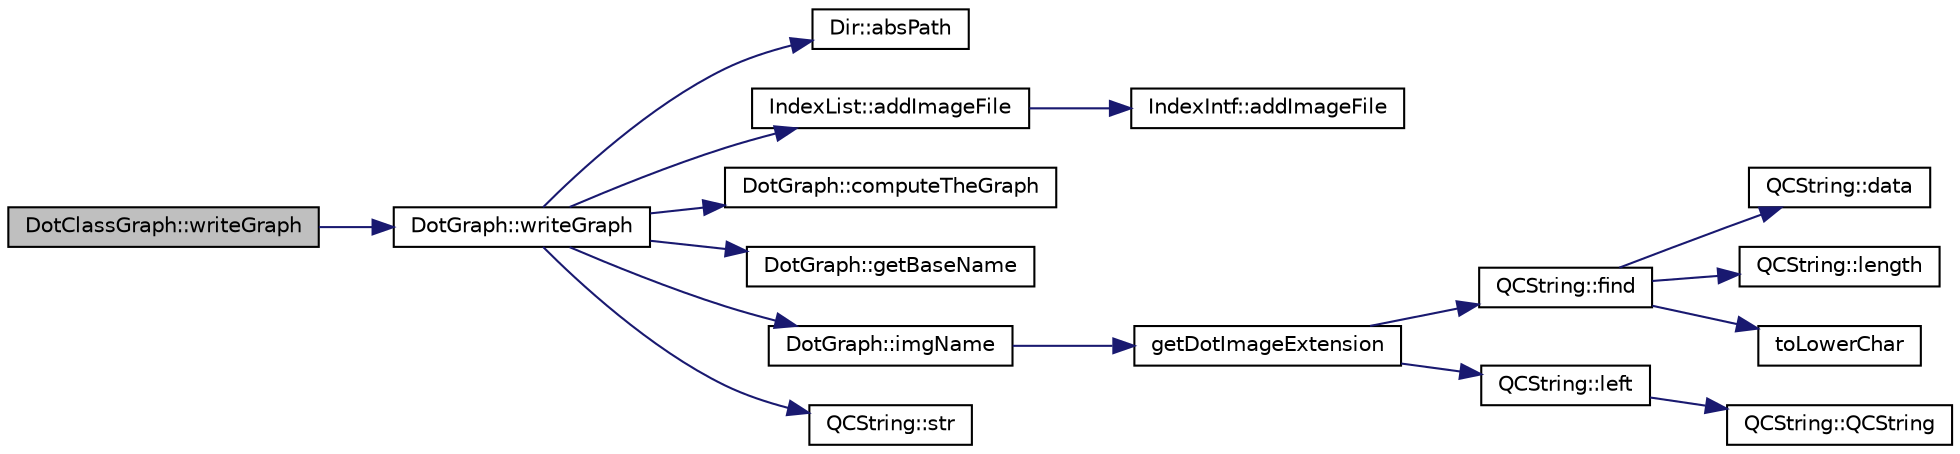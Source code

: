 digraph "DotClassGraph::writeGraph"
{
 // LATEX_PDF_SIZE
  edge [fontname="Helvetica",fontsize="10",labelfontname="Helvetica",labelfontsize="10"];
  node [fontname="Helvetica",fontsize="10",shape=record];
  rankdir="LR";
  Node1 [label="DotClassGraph::writeGraph",height=0.2,width=0.4,color="black", fillcolor="grey75", style="filled", fontcolor="black",tooltip=" "];
  Node1 -> Node2 [color="midnightblue",fontsize="10",style="solid"];
  Node2 [label="DotGraph::writeGraph",height=0.2,width=0.4,color="black", fillcolor="white", style="filled",URL="$classDotGraph.html#ae6cbbb6ad88d59dec93692d8c6f70a07",tooltip=" "];
  Node2 -> Node3 [color="midnightblue",fontsize="10",style="solid"];
  Node3 [label="Dir::absPath",height=0.2,width=0.4,color="black", fillcolor="white", style="filled",URL="$classDir.html#a226b0db1117e46393bbb241e545f8609",tooltip=" "];
  Node2 -> Node4 [color="midnightblue",fontsize="10",style="solid"];
  Node4 [label="IndexList::addImageFile",height=0.2,width=0.4,color="black", fillcolor="white", style="filled",URL="$classIndexList.html#aac3c1b70be363f488269cd9054cc7621",tooltip=" "];
  Node4 -> Node5 [color="midnightblue",fontsize="10",style="solid"];
  Node5 [label="IndexIntf::addImageFile",height=0.2,width=0.4,color="black", fillcolor="white", style="filled",URL="$classIndexIntf.html#a6707d3e6f353a77c087d13a6d707dc43",tooltip=" "];
  Node2 -> Node6 [color="midnightblue",fontsize="10",style="solid"];
  Node6 [label="DotGraph::computeTheGraph",height=0.2,width=0.4,color="black", fillcolor="white", style="filled",URL="$classDotGraph.html#ae79ec58a242b807d29c0c71a87e5dfad",tooltip=" "];
  Node2 -> Node7 [color="midnightblue",fontsize="10",style="solid"];
  Node7 [label="DotGraph::getBaseName",height=0.2,width=0.4,color="black", fillcolor="white", style="filled",URL="$classDotGraph.html#a2f7be5cad20f58313d31aeff025d051f",tooltip=" "];
  Node2 -> Node8 [color="midnightblue",fontsize="10",style="solid"];
  Node8 [label="DotGraph::imgName",height=0.2,width=0.4,color="black", fillcolor="white", style="filled",URL="$classDotGraph.html#a1726c8a5cfe365905c7079ae7913c11f",tooltip=" "];
  Node8 -> Node9 [color="midnightblue",fontsize="10",style="solid"];
  Node9 [label="getDotImageExtension",height=0.2,width=0.4,color="black", fillcolor="white", style="filled",URL="$util_8cpp.html#ab1cc08326518f249ccae693a16f6a10d",tooltip=" "];
  Node9 -> Node10 [color="midnightblue",fontsize="10",style="solid"];
  Node10 [label="QCString::find",height=0.2,width=0.4,color="black", fillcolor="white", style="filled",URL="$classQCString.html#a0182ece6b76dad6475dafb53e2faaf10",tooltip=" "];
  Node10 -> Node11 [color="midnightblue",fontsize="10",style="solid"];
  Node11 [label="QCString::data",height=0.2,width=0.4,color="black", fillcolor="white", style="filled",URL="$classQCString.html#ac3aa3ac1a1c36d3305eba22a2eb0d098",tooltip=" "];
  Node10 -> Node12 [color="midnightblue",fontsize="10",style="solid"];
  Node12 [label="QCString::length",height=0.2,width=0.4,color="black", fillcolor="white", style="filled",URL="$classQCString.html#ac52596733e9110b778019946d73fb268",tooltip=" "];
  Node10 -> Node13 [color="midnightblue",fontsize="10",style="solid"];
  Node13 [label="toLowerChar",height=0.2,width=0.4,color="black", fillcolor="white", style="filled",URL="$qcstring_8cpp.html#a4e545641f98651d4fb8299b407721f9b",tooltip=" "];
  Node9 -> Node14 [color="midnightblue",fontsize="10",style="solid"];
  Node14 [label="QCString::left",height=0.2,width=0.4,color="black", fillcolor="white", style="filled",URL="$classQCString.html#aecf8b66312c4e97333219cc344c11a4f",tooltip=" "];
  Node14 -> Node15 [color="midnightblue",fontsize="10",style="solid"];
  Node15 [label="QCString::QCString",height=0.2,width=0.4,color="black", fillcolor="white", style="filled",URL="$classQCString.html#ad691e1087cc03e14e00d1147ae0ecab7",tooltip=" "];
  Node2 -> Node16 [color="midnightblue",fontsize="10",style="solid"];
  Node16 [label="QCString::str",height=0.2,width=0.4,color="black", fillcolor="white", style="filled",URL="$classQCString.html#a9824b07232eea418ab3b3e7dc3178eec",tooltip=" "];
}
